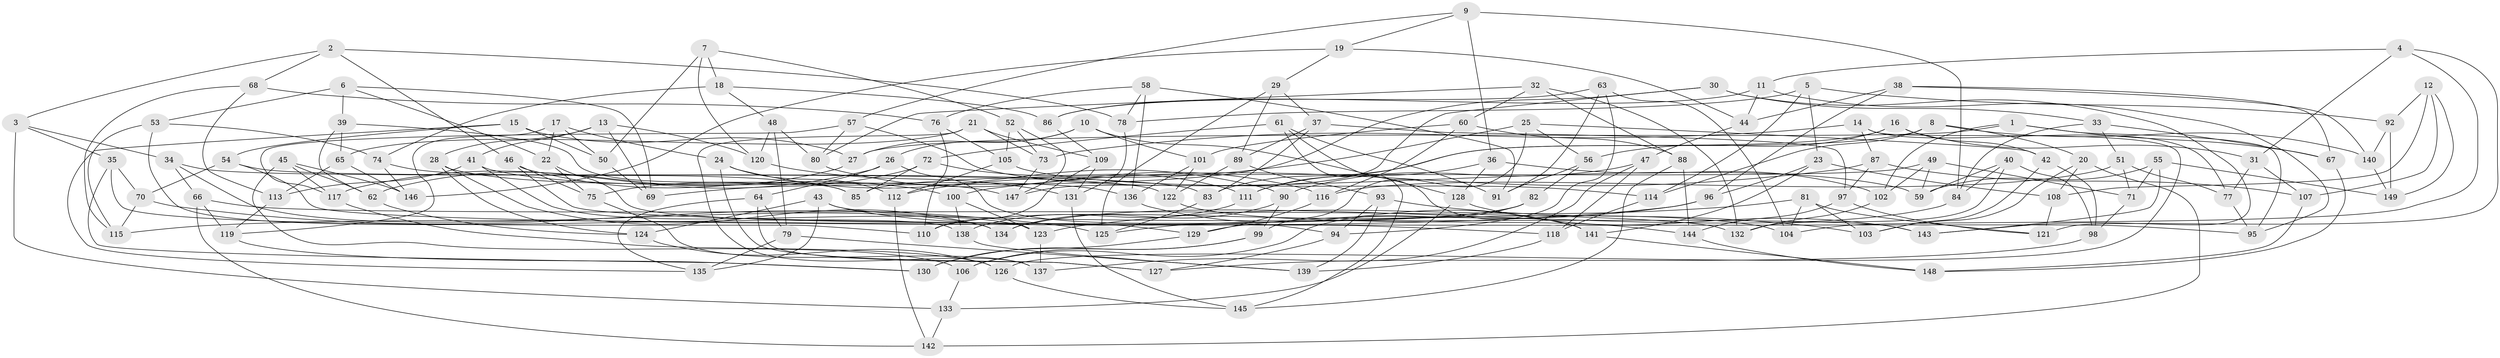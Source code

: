 // coarse degree distribution, {6: 0.5376344086021505, 4: 0.3978494623655914, 5: 0.053763440860215055, 3: 0.010752688172043012}
// Generated by graph-tools (version 1.1) at 2025/52/02/27/25 19:52:27]
// undirected, 149 vertices, 298 edges
graph export_dot {
graph [start="1"]
  node [color=gray90,style=filled];
  1;
  2;
  3;
  4;
  5;
  6;
  7;
  8;
  9;
  10;
  11;
  12;
  13;
  14;
  15;
  16;
  17;
  18;
  19;
  20;
  21;
  22;
  23;
  24;
  25;
  26;
  27;
  28;
  29;
  30;
  31;
  32;
  33;
  34;
  35;
  36;
  37;
  38;
  39;
  40;
  41;
  42;
  43;
  44;
  45;
  46;
  47;
  48;
  49;
  50;
  51;
  52;
  53;
  54;
  55;
  56;
  57;
  58;
  59;
  60;
  61;
  62;
  63;
  64;
  65;
  66;
  67;
  68;
  69;
  70;
  71;
  72;
  73;
  74;
  75;
  76;
  77;
  78;
  79;
  80;
  81;
  82;
  83;
  84;
  85;
  86;
  87;
  88;
  89;
  90;
  91;
  92;
  93;
  94;
  95;
  96;
  97;
  98;
  99;
  100;
  101;
  102;
  103;
  104;
  105;
  106;
  107;
  108;
  109;
  110;
  111;
  112;
  113;
  114;
  115;
  116;
  117;
  118;
  119;
  120;
  121;
  122;
  123;
  124;
  125;
  126;
  127;
  128;
  129;
  130;
  131;
  132;
  133;
  134;
  135;
  136;
  137;
  138;
  139;
  140;
  141;
  142;
  143;
  144;
  145;
  146;
  147;
  148;
  149;
  1 -- 27;
  1 -- 95;
  1 -- 102;
  1 -- 67;
  2 -- 78;
  2 -- 46;
  2 -- 68;
  2 -- 3;
  3 -- 35;
  3 -- 133;
  3 -- 34;
  4 -- 11;
  4 -- 31;
  4 -- 104;
  4 -- 121;
  5 -- 78;
  5 -- 114;
  5 -- 23;
  5 -- 92;
  6 -- 53;
  6 -- 69;
  6 -- 22;
  6 -- 39;
  7 -- 120;
  7 -- 52;
  7 -- 50;
  7 -- 18;
  8 -- 83;
  8 -- 20;
  8 -- 114;
  8 -- 140;
  9 -- 19;
  9 -- 36;
  9 -- 57;
  9 -- 84;
  10 -- 27;
  10 -- 26;
  10 -- 128;
  10 -- 101;
  11 -- 95;
  11 -- 44;
  11 -- 86;
  12 -- 149;
  12 -- 107;
  12 -- 92;
  12 -- 108;
  13 -- 41;
  13 -- 69;
  13 -- 120;
  13 -- 28;
  14 -- 77;
  14 -- 87;
  14 -- 73;
  14 -- 126;
  15 -- 54;
  15 -- 50;
  15 -- 135;
  15 -- 27;
  16 -- 56;
  16 -- 31;
  16 -- 111;
  16 -- 42;
  17 -- 22;
  17 -- 119;
  17 -- 50;
  17 -- 24;
  18 -- 48;
  18 -- 86;
  18 -- 74;
  19 -- 146;
  19 -- 44;
  19 -- 29;
  20 -- 142;
  20 -- 108;
  20 -- 103;
  21 -- 65;
  21 -- 109;
  21 -- 73;
  21 -- 137;
  22 -- 129;
  22 -- 75;
  23 -- 108;
  23 -- 96;
  23 -- 141;
  24 -- 112;
  24 -- 90;
  24 -- 127;
  25 -- 56;
  25 -- 99;
  25 -- 112;
  25 -- 42;
  26 -- 94;
  26 -- 117;
  26 -- 64;
  27 -- 62;
  28 -- 134;
  28 -- 147;
  28 -- 124;
  29 -- 89;
  29 -- 37;
  29 -- 125;
  30 -- 33;
  30 -- 143;
  30 -- 147;
  30 -- 69;
  31 -- 107;
  31 -- 77;
  32 -- 60;
  32 -- 80;
  32 -- 88;
  32 -- 132;
  33 -- 84;
  33 -- 51;
  33 -- 67;
  34 -- 122;
  34 -- 134;
  34 -- 66;
  35 -- 130;
  35 -- 110;
  35 -- 70;
  36 -- 102;
  36 -- 128;
  36 -- 111;
  37 -- 83;
  37 -- 97;
  37 -- 89;
  38 -- 44;
  38 -- 96;
  38 -- 67;
  38 -- 140;
  39 -- 85;
  39 -- 62;
  39 -- 65;
  40 -- 132;
  40 -- 59;
  40 -- 98;
  40 -- 84;
  41 -- 123;
  41 -- 113;
  41 -- 136;
  42 -- 98;
  42 -- 103;
  43 -- 143;
  43 -- 135;
  43 -- 104;
  43 -- 124;
  44 -- 47;
  45 -- 106;
  45 -- 146;
  45 -- 62;
  45 -- 117;
  46 -- 75;
  46 -- 100;
  46 -- 95;
  47 -- 137;
  47 -- 90;
  47 -- 118;
  48 -- 79;
  48 -- 80;
  48 -- 120;
  49 -- 59;
  49 -- 102;
  49 -- 71;
  49 -- 85;
  50 -- 69;
  51 -- 116;
  51 -- 77;
  51 -- 71;
  52 -- 105;
  52 -- 147;
  52 -- 73;
  53 -- 74;
  53 -- 115;
  53 -- 138;
  54 -- 118;
  54 -- 83;
  54 -- 70;
  55 -- 71;
  55 -- 149;
  55 -- 59;
  55 -- 143;
  56 -- 82;
  56 -- 91;
  57 -- 59;
  57 -- 117;
  57 -- 80;
  58 -- 78;
  58 -- 91;
  58 -- 76;
  58 -- 136;
  60 -- 88;
  60 -- 101;
  60 -- 116;
  61 -- 72;
  61 -- 145;
  61 -- 141;
  61 -- 91;
  62 -- 124;
  63 -- 94;
  63 -- 86;
  63 -- 104;
  63 -- 91;
  64 -- 135;
  64 -- 127;
  64 -- 79;
  65 -- 113;
  65 -- 146;
  66 -- 142;
  66 -- 119;
  66 -- 132;
  67 -- 148;
  68 -- 115;
  68 -- 113;
  68 -- 76;
  70 -- 125;
  70 -- 115;
  71 -- 98;
  72 -- 75;
  72 -- 85;
  72 -- 111;
  73 -- 147;
  74 -- 85;
  74 -- 146;
  75 -- 137;
  76 -- 110;
  76 -- 105;
  77 -- 95;
  78 -- 131;
  79 -- 135;
  79 -- 139;
  80 -- 116;
  81 -- 103;
  81 -- 121;
  81 -- 123;
  81 -- 104;
  82 -- 106;
  82 -- 125;
  82 -- 110;
  83 -- 125;
  84 -- 134;
  86 -- 109;
  87 -- 97;
  87 -- 107;
  87 -- 100;
  88 -- 145;
  88 -- 144;
  89 -- 93;
  89 -- 122;
  90 -- 134;
  90 -- 99;
  92 -- 140;
  92 -- 149;
  93 -- 139;
  93 -- 103;
  93 -- 94;
  94 -- 127;
  96 -- 115;
  96 -- 129;
  97 -- 121;
  97 -- 144;
  98 -- 127;
  99 -- 106;
  99 -- 130;
  100 -- 123;
  100 -- 138;
  101 -- 136;
  101 -- 122;
  102 -- 132;
  105 -- 112;
  105 -- 114;
  106 -- 133;
  107 -- 148;
  108 -- 121;
  109 -- 131;
  109 -- 110;
  111 -- 138;
  112 -- 142;
  113 -- 119;
  114 -- 118;
  116 -- 129;
  117 -- 126;
  118 -- 139;
  119 -- 130;
  120 -- 131;
  122 -- 144;
  123 -- 137;
  124 -- 126;
  126 -- 145;
  128 -- 133;
  128 -- 143;
  129 -- 130;
  131 -- 145;
  133 -- 142;
  136 -- 141;
  138 -- 139;
  140 -- 149;
  141 -- 148;
  144 -- 148;
}
